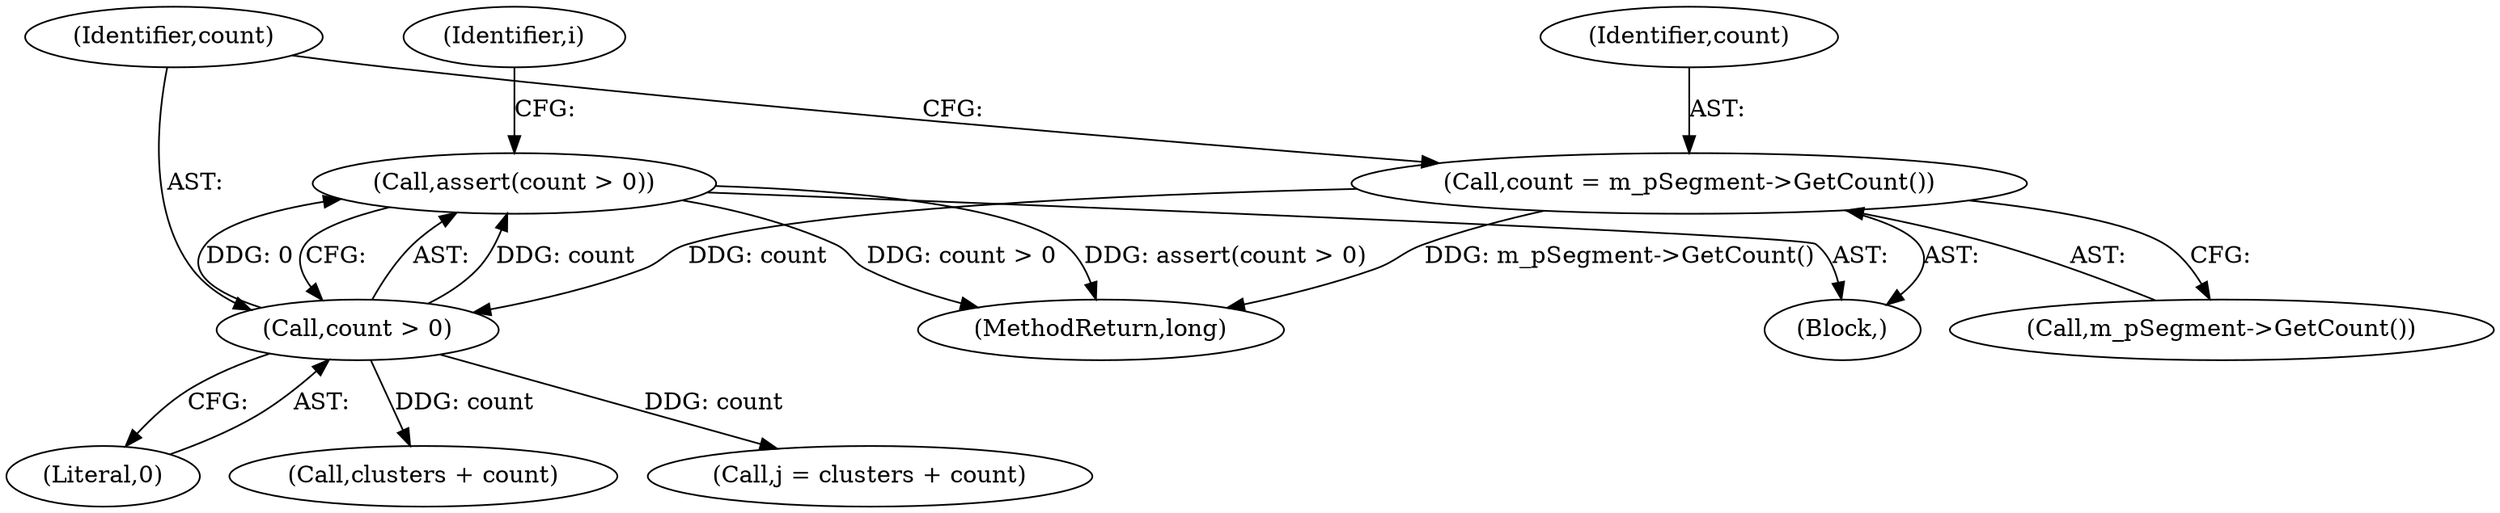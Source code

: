 digraph "0_Android_cc274e2abe8b2a6698a5c47d8aa4bb45f1f9538d_61@API" {
"1000152" [label="(Call,assert(count > 0))"];
"1000153" [label="(Call,count > 0)"];
"1000149" [label="(Call,count = m_pSegment->GetCount())"];
"1000151" [label="(Call,m_pSegment->GetCount())"];
"1000150" [label="(Identifier,count)"];
"1000155" [label="(Literal,0)"];
"1000154" [label="(Identifier,count)"];
"1000149" [label="(Call,count = m_pSegment->GetCount())"];
"1000106" [label="(Block,)"];
"1000153" [label="(Call,count > 0)"];
"1000157" [label="(Identifier,i)"];
"1000305" [label="(MethodReturn,long)"];
"1000174" [label="(Call,clusters + count)"];
"1000152" [label="(Call,assert(count > 0))"];
"1000172" [label="(Call,j = clusters + count)"];
"1000152" -> "1000106"  [label="AST: "];
"1000152" -> "1000153"  [label="CFG: "];
"1000153" -> "1000152"  [label="AST: "];
"1000157" -> "1000152"  [label="CFG: "];
"1000152" -> "1000305"  [label="DDG: assert(count > 0)"];
"1000152" -> "1000305"  [label="DDG: count > 0"];
"1000153" -> "1000152"  [label="DDG: count"];
"1000153" -> "1000152"  [label="DDG: 0"];
"1000153" -> "1000155"  [label="CFG: "];
"1000154" -> "1000153"  [label="AST: "];
"1000155" -> "1000153"  [label="AST: "];
"1000149" -> "1000153"  [label="DDG: count"];
"1000153" -> "1000172"  [label="DDG: count"];
"1000153" -> "1000174"  [label="DDG: count"];
"1000149" -> "1000106"  [label="AST: "];
"1000149" -> "1000151"  [label="CFG: "];
"1000150" -> "1000149"  [label="AST: "];
"1000151" -> "1000149"  [label="AST: "];
"1000154" -> "1000149"  [label="CFG: "];
"1000149" -> "1000305"  [label="DDG: m_pSegment->GetCount()"];
}
